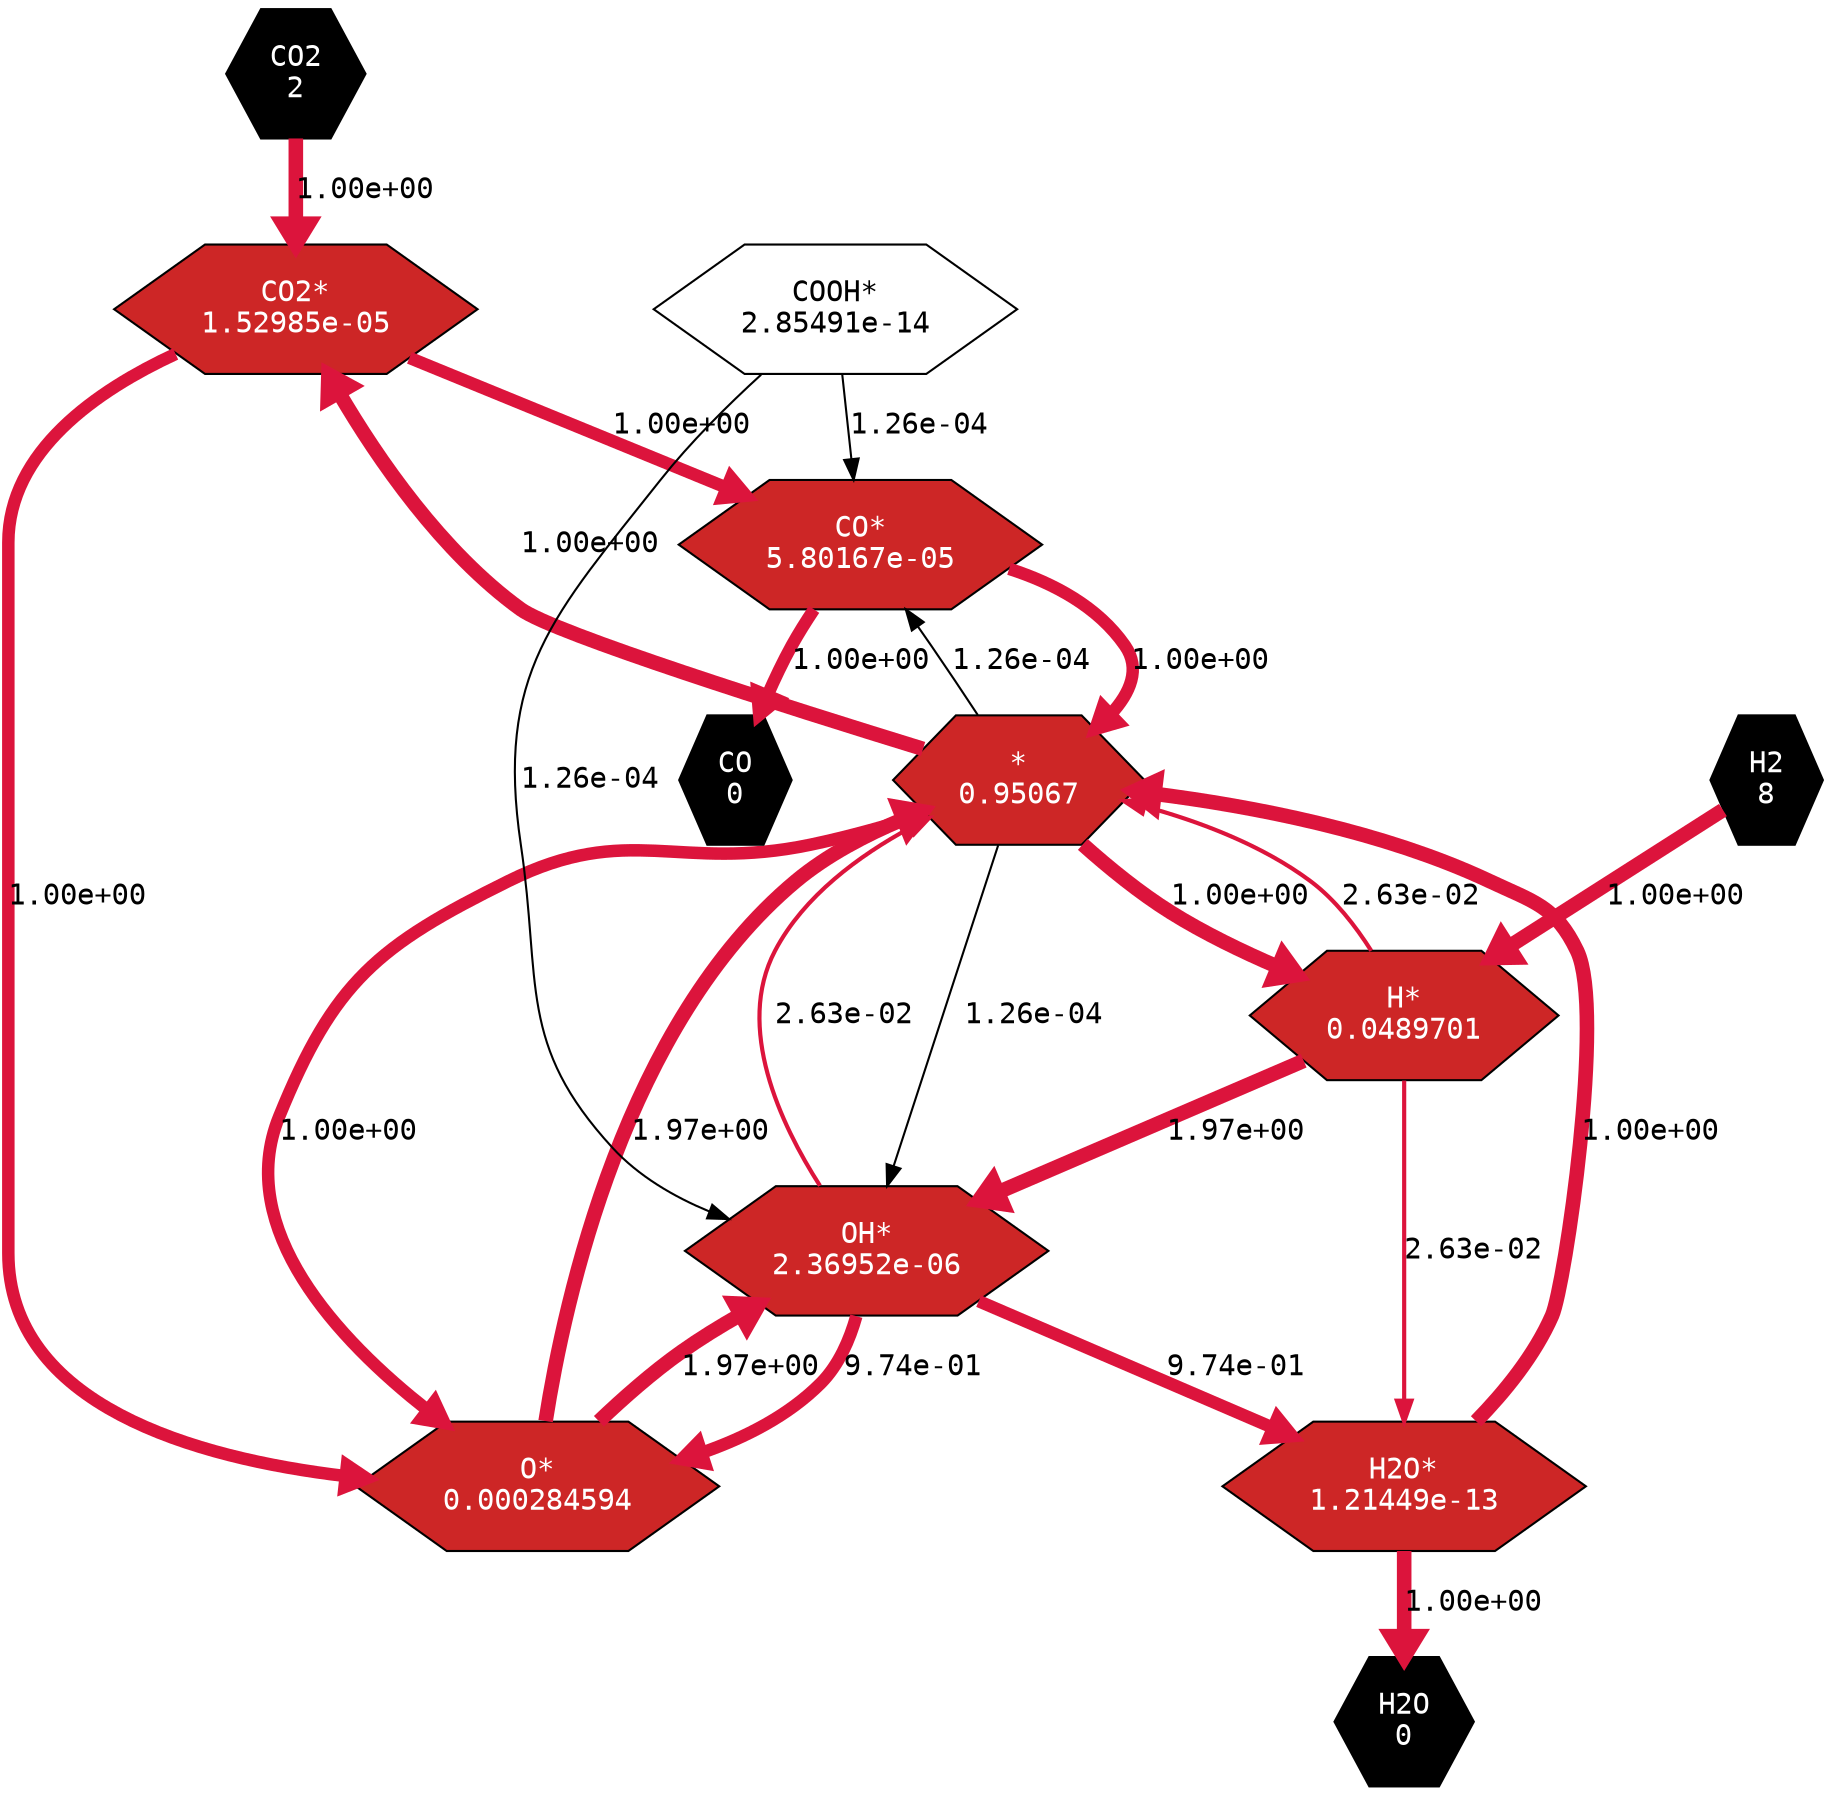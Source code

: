 strict digraph G {
	layout=dot
	rotate=0
	ratio=1
	rankdir=TB
	root=CO2
	"CO2" -> "CO2*" [label="1.00e+00",fontname="monospace",penwidth=7,color=crimson];
	"*" -> "CO2*" [label="1.00e+00",fontname="monospace",penwidth=7,color=crimson];
	"CO*" -> "CO" [label="1.00e+00",fontname="monospace",penwidth=6,color=crimson];
	"CO*" -> "*" [label="1.00e+00",fontname="monospace",penwidth=6,color=crimson];
	"H2" -> "H*" [label="1.00e+00",fontname="monospace",penwidth=7,color=crimson];
	"*" -> "H*" [label="1.00e+00",fontname="monospace",penwidth=7,color=crimson];
	"H2O*" -> "H2O" [label="1.00e+00",fontname="monospace",penwidth=7,color=crimson];
	"H2O*" -> "*" [label="1.00e+00",fontname="monospace",penwidth=7,color=crimson];
	"CO2*" -> "CO*" [label="1.00e+00",fontname="monospace",penwidth=6,color=crimson];
	"CO2*" -> "O*" [label="1.00e+00",fontname="monospace",penwidth=6,color=crimson];
	"*" -> "CO*" [label="1.00e+00",fontname="monospace",penwidth=6,color=crimson];
	"*" -> "O*" [label="1.00e+00",fontname="monospace",penwidth=6,color=crimson];
	"COOH*" -> "CO*" [label="1.26e-04",fontname="monospace",penwidth=1,color=black];
	"COOH*" -> "OH*" [label="1.26e-04",fontname="monospace",penwidth=1,color=black];
	"*" -> "CO*" [label="1.26e-04",fontname="monospace",penwidth=1,color=black];
	"*" -> "OH*" [label="1.26e-04",fontname="monospace",penwidth=1,color=black];
	"O*" -> "OH*" [label="1.97e+00",fontname="monospace",penwidth=7,color=crimson];
	"O*" -> "*" [label="1.97e+00",fontname="monospace",penwidth=7,color=crimson];
	"H*" -> "OH*" [label="1.97e+00",fontname="monospace",penwidth=7,color=crimson];
	"H*" -> "*" [label="1.97e+00",fontname="monospace",penwidth=7,color=crimson];
	"OH*" -> "H2O*" [label="2.63e-02",fontname="monospace",penwidth=2,color=crimson];
	"OH*" -> "*" [label="2.63e-02",fontname="monospace",penwidth=2,color=crimson];
	"H*" -> "H2O*" [label="2.63e-02",fontname="monospace",penwidth=2,color=crimson];
	"H*" -> "*" [label="2.63e-02",fontname="monospace",penwidth=2,color=crimson];
	"OH*" -> "O*" [label="9.74e-01",fontname="monospace",penwidth=6,color=crimson];
	"OH*" -> "H2O*" [label="9.74e-01",fontname="monospace",penwidth=6,color=crimson];
	"OH*" -> "O*" [label="9.74e-01",fontname="monospace",penwidth=6,color=crimson];
	"OH*" -> "H2O*" [label="9.74e-01",fontname="monospace",penwidth=6,color=crimson];
	"CO*"[fontname="monospace",shape=hexagon,label="CO*\n5.80167e-05",fillcolor=firebrick3,style=filled,fontcolor=white];
	"*"[fontname="monospace",shape=hexagon,label="*\n0.95067",fillcolor=firebrick3,style=filled,fontcolor=white];
	"H*"[fontname="monospace",shape=hexagon,label="H*\n0.0489701",fillcolor=firebrick3,style=filled,fontcolor=white];
	"COOH*"[fontname="monospace",shape=hexagon,label="COOH*\n2.85491e-14"];
	"CO"[fontname="monospace",shape=hexagon,label="CO\n0",fillcolor=black,style=filled,fontcolor=white];
	"OH*"[fontname="monospace",shape=hexagon,label="OH*\n2.36952e-06",fillcolor=firebrick3,style=filled,fontcolor=white];
	"H2"[fontname="monospace",shape=hexagon,label="H2\n8",fillcolor=black,style=filled,fontcolor=white];
	"H2O"[fontname="monospace",shape=hexagon,label="H2O\n0",fillcolor=black,style=filled,fontcolor=white];
	"H2O*"[fontname="monospace",shape=hexagon,label="H2O*\n1.21449e-13",fillcolor=firebrick3,style=filled,fontcolor=white];
	"O*"[fontname="monospace",shape=hexagon,label="O*\n0.000284594",fillcolor=firebrick3,style=filled,fontcolor=white];
	"CO2*"[fontname="monospace",shape=hexagon,label="CO2*\n1.52985e-05",fillcolor=firebrick3,style=filled,fontcolor=white];
	"CO2"[fontname="monospace",shape=hexagon,label="CO2\n2",fillcolor=black,style=filled,fontcolor=white];
}
